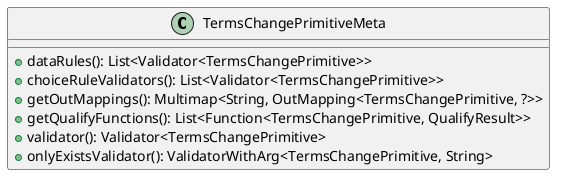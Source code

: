 @startuml

    class TermsChangePrimitiveMeta [[TermsChangePrimitiveMeta.html]] {
        +dataRules(): List<Validator<TermsChangePrimitive>>
        +choiceRuleValidators(): List<Validator<TermsChangePrimitive>>
        +getOutMappings(): Multimap<String, OutMapping<TermsChangePrimitive, ?>>
        +getQualifyFunctions(): List<Function<TermsChangePrimitive, QualifyResult>>
        +validator(): Validator<TermsChangePrimitive>
        +onlyExistsValidator(): ValidatorWithArg<TermsChangePrimitive, String>
    }

@enduml
